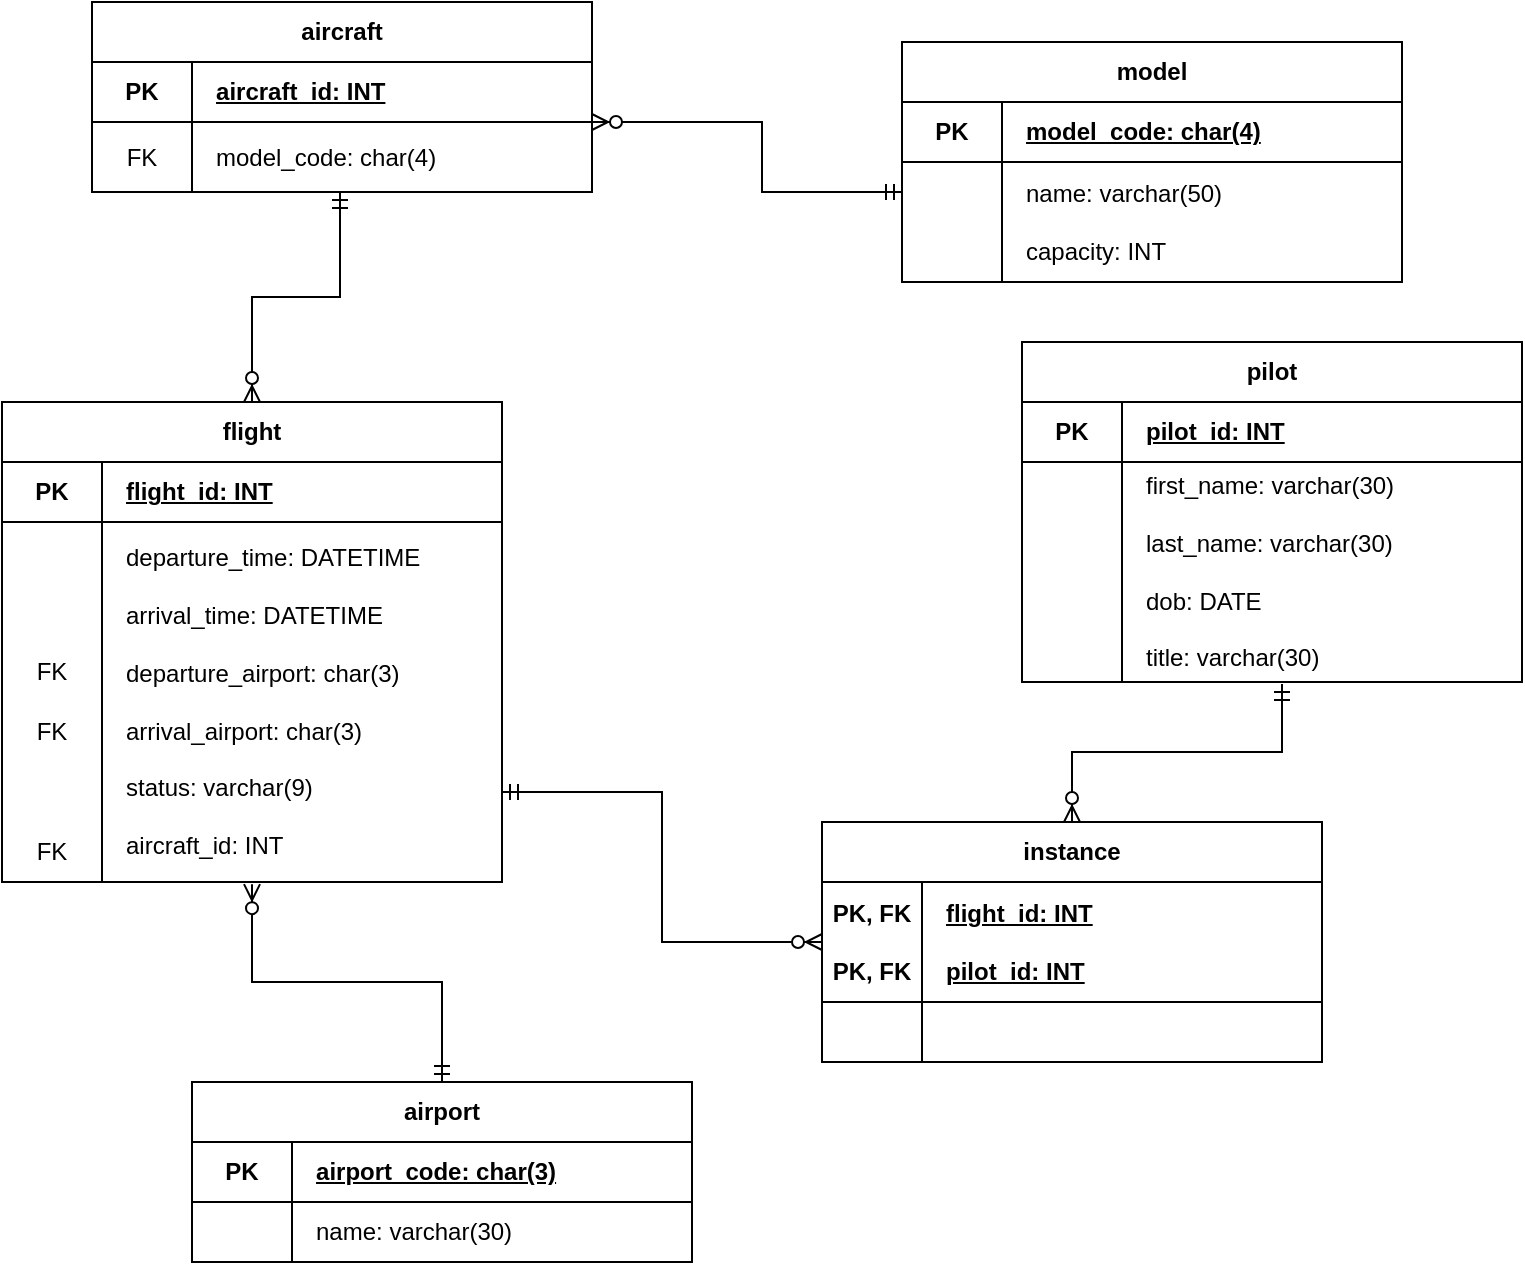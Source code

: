 <mxfile version="22.1.8" type="github">
  <diagram id="R2lEEEUBdFMjLlhIrx00" name="Page-1">
    <mxGraphModel dx="1434" dy="738" grid="1" gridSize="10" guides="1" tooltips="1" connect="1" arrows="1" fold="1" page="1" pageScale="1" pageWidth="850" pageHeight="1100" math="0" shadow="0" extFonts="Permanent Marker^https://fonts.googleapis.com/css?family=Permanent+Marker">
      <root>
        <mxCell id="0" />
        <mxCell id="1" parent="0" />
        <mxCell id="ir4UWvBM02QtJO0HviSu-25" value="&lt;b style=&quot;&quot;&gt;&lt;i&gt;&amp;nbsp; &amp;nbsp;&lt;/i&gt;&lt;u&gt;aircraft_id: INT&lt;/u&gt;&lt;/b&gt;" style="rounded=0;whiteSpace=wrap;html=1;fillColor=none;align=left;" parent="1" vertex="1">
          <mxGeometry x="155" y="90" width="200" height="30" as="geometry" />
        </mxCell>
        <mxCell id="ir4UWvBM02QtJO0HviSu-26" value="&lt;b&gt;PK&lt;/b&gt;" style="rounded=0;whiteSpace=wrap;html=1;fillColor=none;" parent="1" vertex="1">
          <mxGeometry x="105" y="90" width="50" height="30" as="geometry" />
        </mxCell>
        <mxCell id="ir4UWvBM02QtJO0HviSu-27" value="" style="rounded=0;whiteSpace=wrap;html=1;fillColor=none;" parent="1" vertex="1">
          <mxGeometry x="105" y="120" width="50" height="35" as="geometry" />
        </mxCell>
        <mxCell id="ir4UWvBM02QtJO0HviSu-28" value="&amp;nbsp; &amp;nbsp;model_code: char(4)" style="rounded=0;whiteSpace=wrap;html=1;fillColor=none;align=left;" parent="1" vertex="1">
          <mxGeometry x="155" y="120" width="200" height="35" as="geometry" />
        </mxCell>
        <mxCell id="ir4UWvBM02QtJO0HviSu-29" value="&lt;b&gt;aircraft&lt;/b&gt;" style="rounded=0;whiteSpace=wrap;html=1;fillColor=none;" parent="1" vertex="1">
          <mxGeometry x="105" y="60" width="250" height="30" as="geometry" />
        </mxCell>
        <mxCell id="ir4UWvBM02QtJO0HviSu-42" value="&lt;b style=&quot;&quot;&gt;&lt;i&gt;&amp;nbsp; &amp;nbsp;&lt;/i&gt;&lt;u&gt;flight_id: INT&lt;/u&gt;&lt;/b&gt;" style="rounded=0;whiteSpace=wrap;html=1;fillColor=none;align=left;" parent="1" vertex="1">
          <mxGeometry x="110" y="290" width="200" height="30" as="geometry" />
        </mxCell>
        <mxCell id="ir4UWvBM02QtJO0HviSu-43" value="&lt;b&gt;PK&lt;/b&gt;" style="rounded=0;whiteSpace=wrap;html=1;fillColor=none;" parent="1" vertex="1">
          <mxGeometry x="60" y="290" width="50" height="30" as="geometry" />
        </mxCell>
        <mxCell id="ir4UWvBM02QtJO0HviSu-44" value="" style="rounded=0;whiteSpace=wrap;html=1;fillColor=none;" parent="1" vertex="1">
          <mxGeometry x="60" y="320" width="50" height="180" as="geometry" />
        </mxCell>
        <mxCell id="ir4UWvBM02QtJO0HviSu-45" value="&amp;nbsp; &amp;nbsp;departure_time: DATETIME&lt;br&gt;&lt;br&gt;&amp;nbsp; &amp;nbsp;arrival_time: DATETIME&lt;br&gt;&lt;br&gt;&amp;nbsp; &amp;nbsp;departure_airport: char(3)&lt;br&gt;&lt;br&gt;&amp;nbsp; &amp;nbsp;arrival_airport: char(3)&lt;br&gt;&lt;br&gt;&amp;nbsp; &amp;nbsp;status: varchar(9)&lt;br&gt;&lt;br&gt;&amp;nbsp; &amp;nbsp;aircraft_id: INT" style="rounded=0;whiteSpace=wrap;html=1;fillColor=none;align=left;" parent="1" vertex="1">
          <mxGeometry x="110" y="320" width="200" height="180" as="geometry" />
        </mxCell>
        <mxCell id="ir4UWvBM02QtJO0HviSu-46" value="&lt;b&gt;flight&lt;/b&gt;" style="rounded=0;whiteSpace=wrap;html=1;fillColor=none;" parent="1" vertex="1">
          <mxGeometry x="60" y="260" width="250" height="30" as="geometry" />
        </mxCell>
        <mxCell id="ir4UWvBM02QtJO0HviSu-47" value="&lt;b style=&quot;&quot;&gt;&lt;i&gt;&amp;nbsp; &amp;nbsp;&lt;/i&gt;&lt;u&gt;pilot_id: INT&lt;/u&gt;&lt;/b&gt;" style="rounded=0;whiteSpace=wrap;html=1;fillColor=none;align=left;" parent="1" vertex="1">
          <mxGeometry x="620" y="260" width="200" height="30" as="geometry" />
        </mxCell>
        <mxCell id="ir4UWvBM02QtJO0HviSu-48" value="&lt;b&gt;PK&lt;/b&gt;" style="rounded=0;whiteSpace=wrap;html=1;fillColor=none;" parent="1" vertex="1">
          <mxGeometry x="570" y="260" width="50" height="30" as="geometry" />
        </mxCell>
        <mxCell id="ir4UWvBM02QtJO0HviSu-49" value="" style="rounded=0;whiteSpace=wrap;html=1;fillColor=none;" parent="1" vertex="1">
          <mxGeometry x="570" y="290" width="50" height="110" as="geometry" />
        </mxCell>
        <mxCell id="ir4UWvBM02QtJO0HviSu-50" value="&amp;nbsp; &amp;nbsp;first_name: varchar(30)&lt;br&gt;&lt;br&gt;&amp;nbsp; &amp;nbsp;last_name: varchar(30)&lt;br&gt;&lt;br&gt;&amp;nbsp; &amp;nbsp;dob: DATE&lt;br&gt;&lt;br&gt;&amp;nbsp; &amp;nbsp;title: varchar(30)" style="rounded=0;whiteSpace=wrap;html=1;fillColor=none;align=left;" parent="1" vertex="1">
          <mxGeometry x="620" y="290" width="200" height="110" as="geometry" />
        </mxCell>
        <mxCell id="ir4UWvBM02QtJO0HviSu-51" value="&lt;b&gt;pilot&lt;/b&gt;" style="rounded=0;whiteSpace=wrap;html=1;fillColor=none;" parent="1" vertex="1">
          <mxGeometry x="570" y="230" width="250" height="30" as="geometry" />
        </mxCell>
        <mxCell id="ir4UWvBM02QtJO0HviSu-57" value="&amp;nbsp; &amp;nbsp;&lt;b&gt;&lt;u&gt;flight_id: INT&lt;/u&gt;&lt;br&gt;&lt;br&gt;&amp;nbsp; &amp;nbsp;&lt;u&gt;pilot_id: INT&lt;/u&gt;&lt;br&gt;&lt;/b&gt;" style="rounded=0;whiteSpace=wrap;html=1;fillColor=none;align=left;" parent="1" vertex="1">
          <mxGeometry x="520" y="500" width="200" height="60" as="geometry" />
        </mxCell>
        <mxCell id="ir4UWvBM02QtJO0HviSu-58" value="&lt;b&gt;PK, FK&lt;br&gt;&lt;br&gt;PK, FK&lt;br&gt;&lt;/b&gt;" style="rounded=0;whiteSpace=wrap;html=1;fillColor=none;" parent="1" vertex="1">
          <mxGeometry x="470" y="500" width="50" height="60" as="geometry" />
        </mxCell>
        <mxCell id="ir4UWvBM02QtJO0HviSu-59" value="" style="rounded=0;whiteSpace=wrap;html=1;fillColor=none;" parent="1" vertex="1">
          <mxGeometry x="470" y="560" width="50" height="30" as="geometry" />
        </mxCell>
        <mxCell id="ir4UWvBM02QtJO0HviSu-60" value="" style="rounded=0;whiteSpace=wrap;html=1;fillColor=none;align=left;" parent="1" vertex="1">
          <mxGeometry x="520" y="560" width="200" height="30" as="geometry" />
        </mxCell>
        <mxCell id="ir4UWvBM02QtJO0HviSu-61" value="&lt;b&gt;instance&lt;/b&gt;" style="rounded=0;whiteSpace=wrap;html=1;fillColor=none;" parent="1" vertex="1">
          <mxGeometry x="470" y="470" width="250" height="30" as="geometry" />
        </mxCell>
        <mxCell id="ir4UWvBM02QtJO0HviSu-62" value="&lt;i style=&quot;font-weight: bold;&quot;&gt;&amp;nbsp; &amp;nbsp;&lt;/i&gt;&lt;u style=&quot;&quot;&gt;&lt;b&gt;model_code: char(4)&lt;/b&gt;&lt;/u&gt;" style="rounded=0;whiteSpace=wrap;html=1;fillColor=none;align=left;" parent="1" vertex="1">
          <mxGeometry x="560" y="110" width="200" height="30" as="geometry" />
        </mxCell>
        <mxCell id="ir4UWvBM02QtJO0HviSu-63" value="&lt;b&gt;PK&lt;/b&gt;" style="rounded=0;whiteSpace=wrap;html=1;fillColor=none;" parent="1" vertex="1">
          <mxGeometry x="510" y="110" width="50" height="30" as="geometry" />
        </mxCell>
        <mxCell id="ir4UWvBM02QtJO0HviSu-64" value="" style="rounded=0;whiteSpace=wrap;html=1;fillColor=none;" parent="1" vertex="1">
          <mxGeometry x="510" y="140" width="50" height="60" as="geometry" />
        </mxCell>
        <mxCell id="ir4UWvBM02QtJO0HviSu-65" value="&amp;nbsp; &amp;nbsp;name: varchar(50)&lt;br&gt;&lt;br&gt;&amp;nbsp; &amp;nbsp;capacity: INT" style="rounded=0;whiteSpace=wrap;html=1;fillColor=none;align=left;" parent="1" vertex="1">
          <mxGeometry x="560" y="140" width="200" height="60" as="geometry" />
        </mxCell>
        <mxCell id="ir4UWvBM02QtJO0HviSu-66" value="&lt;b&gt;model&lt;/b&gt;" style="rounded=0;whiteSpace=wrap;html=1;fillColor=none;" parent="1" vertex="1">
          <mxGeometry x="510" y="80" width="250" height="30" as="geometry" />
        </mxCell>
        <mxCell id="ir4UWvBM02QtJO0HviSu-68" value="FK" style="rounded=0;whiteSpace=wrap;html=1;fillColor=none;strokeColor=none;" parent="1" vertex="1">
          <mxGeometry x="105" y="122.5" width="50" height="30" as="geometry" />
        </mxCell>
        <mxCell id="ir4UWvBM02QtJO0HviSu-78" value="FK" style="rounded=0;whiteSpace=wrap;html=1;fillColor=none;strokeColor=none;" parent="1" vertex="1">
          <mxGeometry x="60" y="470" width="50" height="30" as="geometry" />
        </mxCell>
        <mxCell id="ir4UWvBM02QtJO0HviSu-80" value="" style="edgeStyle=orthogonalEdgeStyle;fontSize=12;html=1;endArrow=ERzeroToMany;startArrow=ERmandOne;rounded=0;exitX=0;exitY=0.25;exitDx=0;exitDy=0;entryX=1;entryY=0;entryDx=0;entryDy=0;" parent="1" source="ir4UWvBM02QtJO0HviSu-64" target="ir4UWvBM02QtJO0HviSu-28" edge="1">
          <mxGeometry width="100" height="100" relative="1" as="geometry">
            <mxPoint x="370" y="320" as="sourcePoint" />
            <mxPoint x="320" y="220" as="targetPoint" />
            <Array as="points">
              <mxPoint x="440" y="155" />
              <mxPoint x="440" y="120" />
            </Array>
          </mxGeometry>
        </mxCell>
        <mxCell id="ir4UWvBM02QtJO0HviSu-84" value="" style="edgeStyle=orthogonalEdgeStyle;fontSize=12;html=1;endArrow=ERzeroToMany;startArrow=ERmandOne;rounded=0;entryX=0.5;entryY=0;entryDx=0;entryDy=0;exitX=0.37;exitY=1;exitDx=0;exitDy=0;exitPerimeter=0;" parent="1" source="ir4UWvBM02QtJO0HviSu-28" target="ir4UWvBM02QtJO0HviSu-46" edge="1">
          <mxGeometry width="100" height="100" relative="1" as="geometry">
            <mxPoint x="235" y="210" as="sourcePoint" />
            <mxPoint x="130" y="330" as="targetPoint" />
          </mxGeometry>
        </mxCell>
        <mxCell id="ir4UWvBM02QtJO0HviSu-85" value="" style="edgeStyle=orthogonalEdgeStyle;fontSize=12;html=1;endArrow=ERzeroToMany;startArrow=ERmandOne;rounded=0;entryX=0;entryY=0.5;entryDx=0;entryDy=0;exitX=1;exitY=0.75;exitDx=0;exitDy=0;" parent="1" source="ir4UWvBM02QtJO0HviSu-45" target="ir4UWvBM02QtJO0HviSu-58" edge="1">
          <mxGeometry width="100" height="100" relative="1" as="geometry">
            <mxPoint x="110" y="410" as="sourcePoint" />
            <mxPoint x="280" y="260" as="targetPoint" />
          </mxGeometry>
        </mxCell>
        <mxCell id="ir4UWvBM02QtJO0HviSu-89" value="" style="edgeStyle=orthogonalEdgeStyle;fontSize=12;html=1;endArrow=ERzeroToMany;startArrow=ERmandOne;rounded=0;entryX=0.5;entryY=0;entryDx=0;entryDy=0;exitX=0.4;exitY=1.009;exitDx=0;exitDy=0;exitPerimeter=0;" parent="1" source="ir4UWvBM02QtJO0HviSu-50" target="ir4UWvBM02QtJO0HviSu-61" edge="1">
          <mxGeometry width="100" height="100" relative="1" as="geometry">
            <mxPoint x="660" y="440" as="sourcePoint" />
            <mxPoint x="290" y="410" as="targetPoint" />
          </mxGeometry>
        </mxCell>
        <mxCell id="vELmG8DF15X5LQoGDyiL-1" value="&lt;b&gt;&amp;nbsp; &amp;nbsp;&lt;u&gt;airport_code: char(3)&lt;/u&gt;&lt;br&gt;&lt;/b&gt;" style="rounded=0;whiteSpace=wrap;html=1;fillColor=none;align=left;" parent="1" vertex="1">
          <mxGeometry x="205" y="630" width="200" height="30" as="geometry" />
        </mxCell>
        <mxCell id="vELmG8DF15X5LQoGDyiL-2" value="&lt;b&gt;PK&lt;br&gt;&lt;/b&gt;" style="rounded=0;whiteSpace=wrap;html=1;fillColor=none;" parent="1" vertex="1">
          <mxGeometry x="155" y="630" width="50" height="30" as="geometry" />
        </mxCell>
        <mxCell id="vELmG8DF15X5LQoGDyiL-3" value="" style="rounded=0;whiteSpace=wrap;html=1;fillColor=none;" parent="1" vertex="1">
          <mxGeometry x="155" y="660" width="50" height="30" as="geometry" />
        </mxCell>
        <mxCell id="vELmG8DF15X5LQoGDyiL-4" value="&amp;nbsp; &amp;nbsp;name: varchar(30)" style="rounded=0;whiteSpace=wrap;html=1;fillColor=none;align=left;" parent="1" vertex="1">
          <mxGeometry x="205" y="660" width="200" height="30" as="geometry" />
        </mxCell>
        <mxCell id="vELmG8DF15X5LQoGDyiL-5" value="&lt;b&gt;airport&lt;/b&gt;" style="rounded=0;whiteSpace=wrap;html=1;fillColor=none;" parent="1" vertex="1">
          <mxGeometry x="155" y="600" width="250" height="30" as="geometry" />
        </mxCell>
        <mxCell id="vELmG8DF15X5LQoGDyiL-10" value="FK" style="rounded=0;whiteSpace=wrap;html=1;fillColor=none;strokeColor=none;" parent="1" vertex="1">
          <mxGeometry x="60" y="410" width="50" height="30" as="geometry" />
        </mxCell>
        <mxCell id="vELmG8DF15X5LQoGDyiL-11" value="FK" style="rounded=0;whiteSpace=wrap;html=1;fillColor=none;strokeColor=none;" parent="1" vertex="1">
          <mxGeometry x="60" y="380" width="50" height="30" as="geometry" />
        </mxCell>
        <mxCell id="vELmG8DF15X5LQoGDyiL-14" value="" style="edgeStyle=orthogonalEdgeStyle;fontSize=12;html=1;endArrow=ERzeroToMany;startArrow=ERmandOne;rounded=0;exitX=0.5;exitY=0;exitDx=0;exitDy=0;entryX=0.375;entryY=1.006;entryDx=0;entryDy=0;entryPerimeter=0;" parent="1" source="vELmG8DF15X5LQoGDyiL-5" target="ir4UWvBM02QtJO0HviSu-45" edge="1">
          <mxGeometry width="100" height="100" relative="1" as="geometry">
            <mxPoint x="-300" y="227.5" as="sourcePoint" />
            <mxPoint x="-200" y="127.5" as="targetPoint" />
          </mxGeometry>
        </mxCell>
      </root>
    </mxGraphModel>
  </diagram>
</mxfile>
